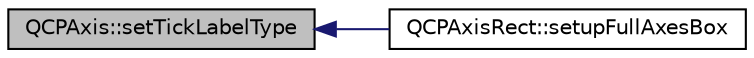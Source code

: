 digraph "QCPAxis::setTickLabelType"
{
  edge [fontname="Helvetica",fontsize="10",labelfontname="Helvetica",labelfontsize="10"];
  node [fontname="Helvetica",fontsize="10",shape=record];
  rankdir="LR";
  Node791 [label="QCPAxis::setTickLabelType",height=0.2,width=0.4,color="black", fillcolor="grey75", style="filled", fontcolor="black"];
  Node791 -> Node792 [dir="back",color="midnightblue",fontsize="10",style="solid",fontname="Helvetica"];
  Node792 [label="QCPAxisRect::setupFullAxesBox",height=0.2,width=0.4,color="black", fillcolor="white", style="filled",URL="$class_q_c_p_axis_rect.html#a5fa906175447b14206954f77fc7f1ef4"];
}
